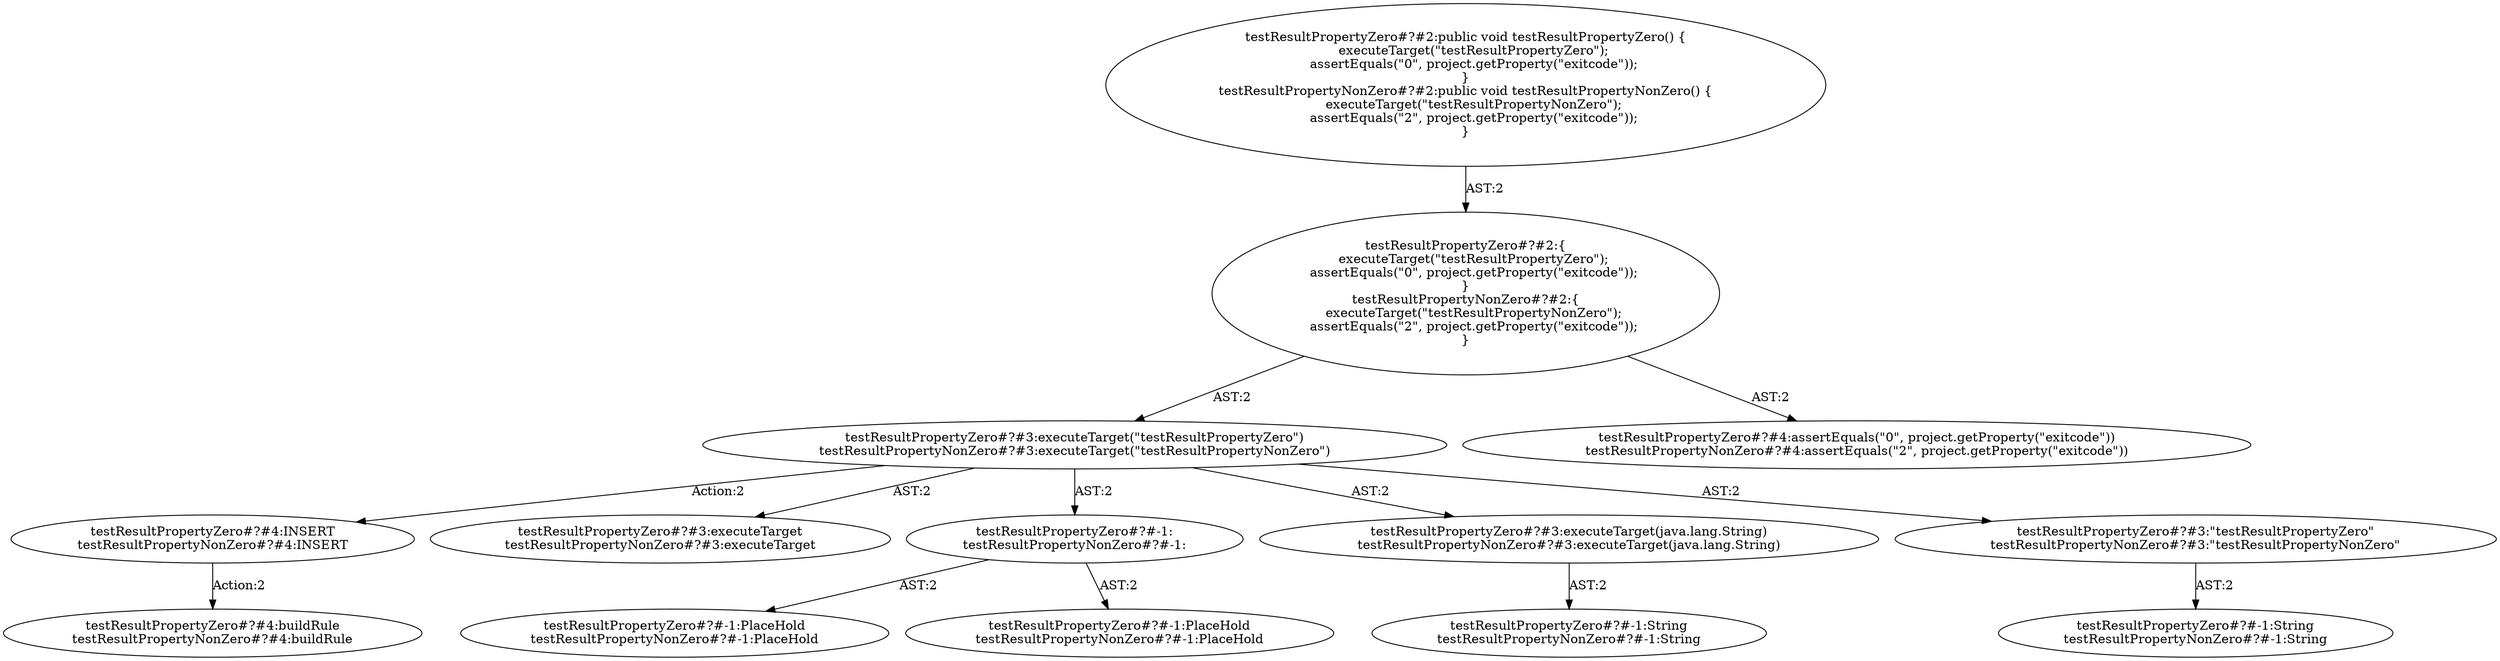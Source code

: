 digraph "Pattern" {
0 [label="testResultPropertyZero#?#4:INSERT
testResultPropertyNonZero#?#4:INSERT" shape=ellipse]
1 [label="testResultPropertyZero#?#3:executeTarget(\"testResultPropertyZero\")
testResultPropertyNonZero#?#3:executeTarget(\"testResultPropertyNonZero\")" shape=ellipse]
2 [label="testResultPropertyZero#?#2:\{
    executeTarget(\"testResultPropertyZero\");
    assertEquals(\"0\", project.getProperty(\"exitcode\"));
\}
testResultPropertyNonZero#?#2:\{
    executeTarget(\"testResultPropertyNonZero\");
    assertEquals(\"2\", project.getProperty(\"exitcode\"));
\}" shape=ellipse]
3 [label="testResultPropertyZero#?#2:public void testResultPropertyZero() \{
    executeTarget(\"testResultPropertyZero\");
    assertEquals(\"0\", project.getProperty(\"exitcode\"));
\}
testResultPropertyNonZero#?#2:public void testResultPropertyNonZero() \{
    executeTarget(\"testResultPropertyNonZero\");
    assertEquals(\"2\", project.getProperty(\"exitcode\"));
\}" shape=ellipse]
4 [label="testResultPropertyZero#?#4:assertEquals(\"0\", project.getProperty(\"exitcode\"))
testResultPropertyNonZero#?#4:assertEquals(\"2\", project.getProperty(\"exitcode\"))" shape=ellipse]
5 [label="testResultPropertyZero#?#3:executeTarget
testResultPropertyNonZero#?#3:executeTarget" shape=ellipse]
6 [label="testResultPropertyZero#?#-1:
testResultPropertyNonZero#?#-1:" shape=ellipse]
7 [label="testResultPropertyZero#?#-1:PlaceHold
testResultPropertyNonZero#?#-1:PlaceHold" shape=ellipse]
8 [label="testResultPropertyZero#?#-1:PlaceHold
testResultPropertyNonZero#?#-1:PlaceHold" shape=ellipse]
9 [label="testResultPropertyZero#?#3:executeTarget(java.lang.String)
testResultPropertyNonZero#?#3:executeTarget(java.lang.String)" shape=ellipse]
10 [label="testResultPropertyZero#?#-1:String
testResultPropertyNonZero#?#-1:String" shape=ellipse]
11 [label="testResultPropertyZero#?#3:\"testResultPropertyZero\"
testResultPropertyNonZero#?#3:\"testResultPropertyNonZero\"" shape=ellipse]
12 [label="testResultPropertyZero#?#-1:String
testResultPropertyNonZero#?#-1:String" shape=ellipse]
13 [label="testResultPropertyZero#?#4:buildRule
testResultPropertyNonZero#?#4:buildRule" shape=ellipse]
0 -> 13 [label="Action:2"];
1 -> 0 [label="Action:2"];
1 -> 5 [label="AST:2"];
1 -> 6 [label="AST:2"];
1 -> 9 [label="AST:2"];
1 -> 11 [label="AST:2"];
2 -> 1 [label="AST:2"];
2 -> 4 [label="AST:2"];
3 -> 2 [label="AST:2"];
6 -> 7 [label="AST:2"];
6 -> 8 [label="AST:2"];
9 -> 10 [label="AST:2"];
11 -> 12 [label="AST:2"];
}